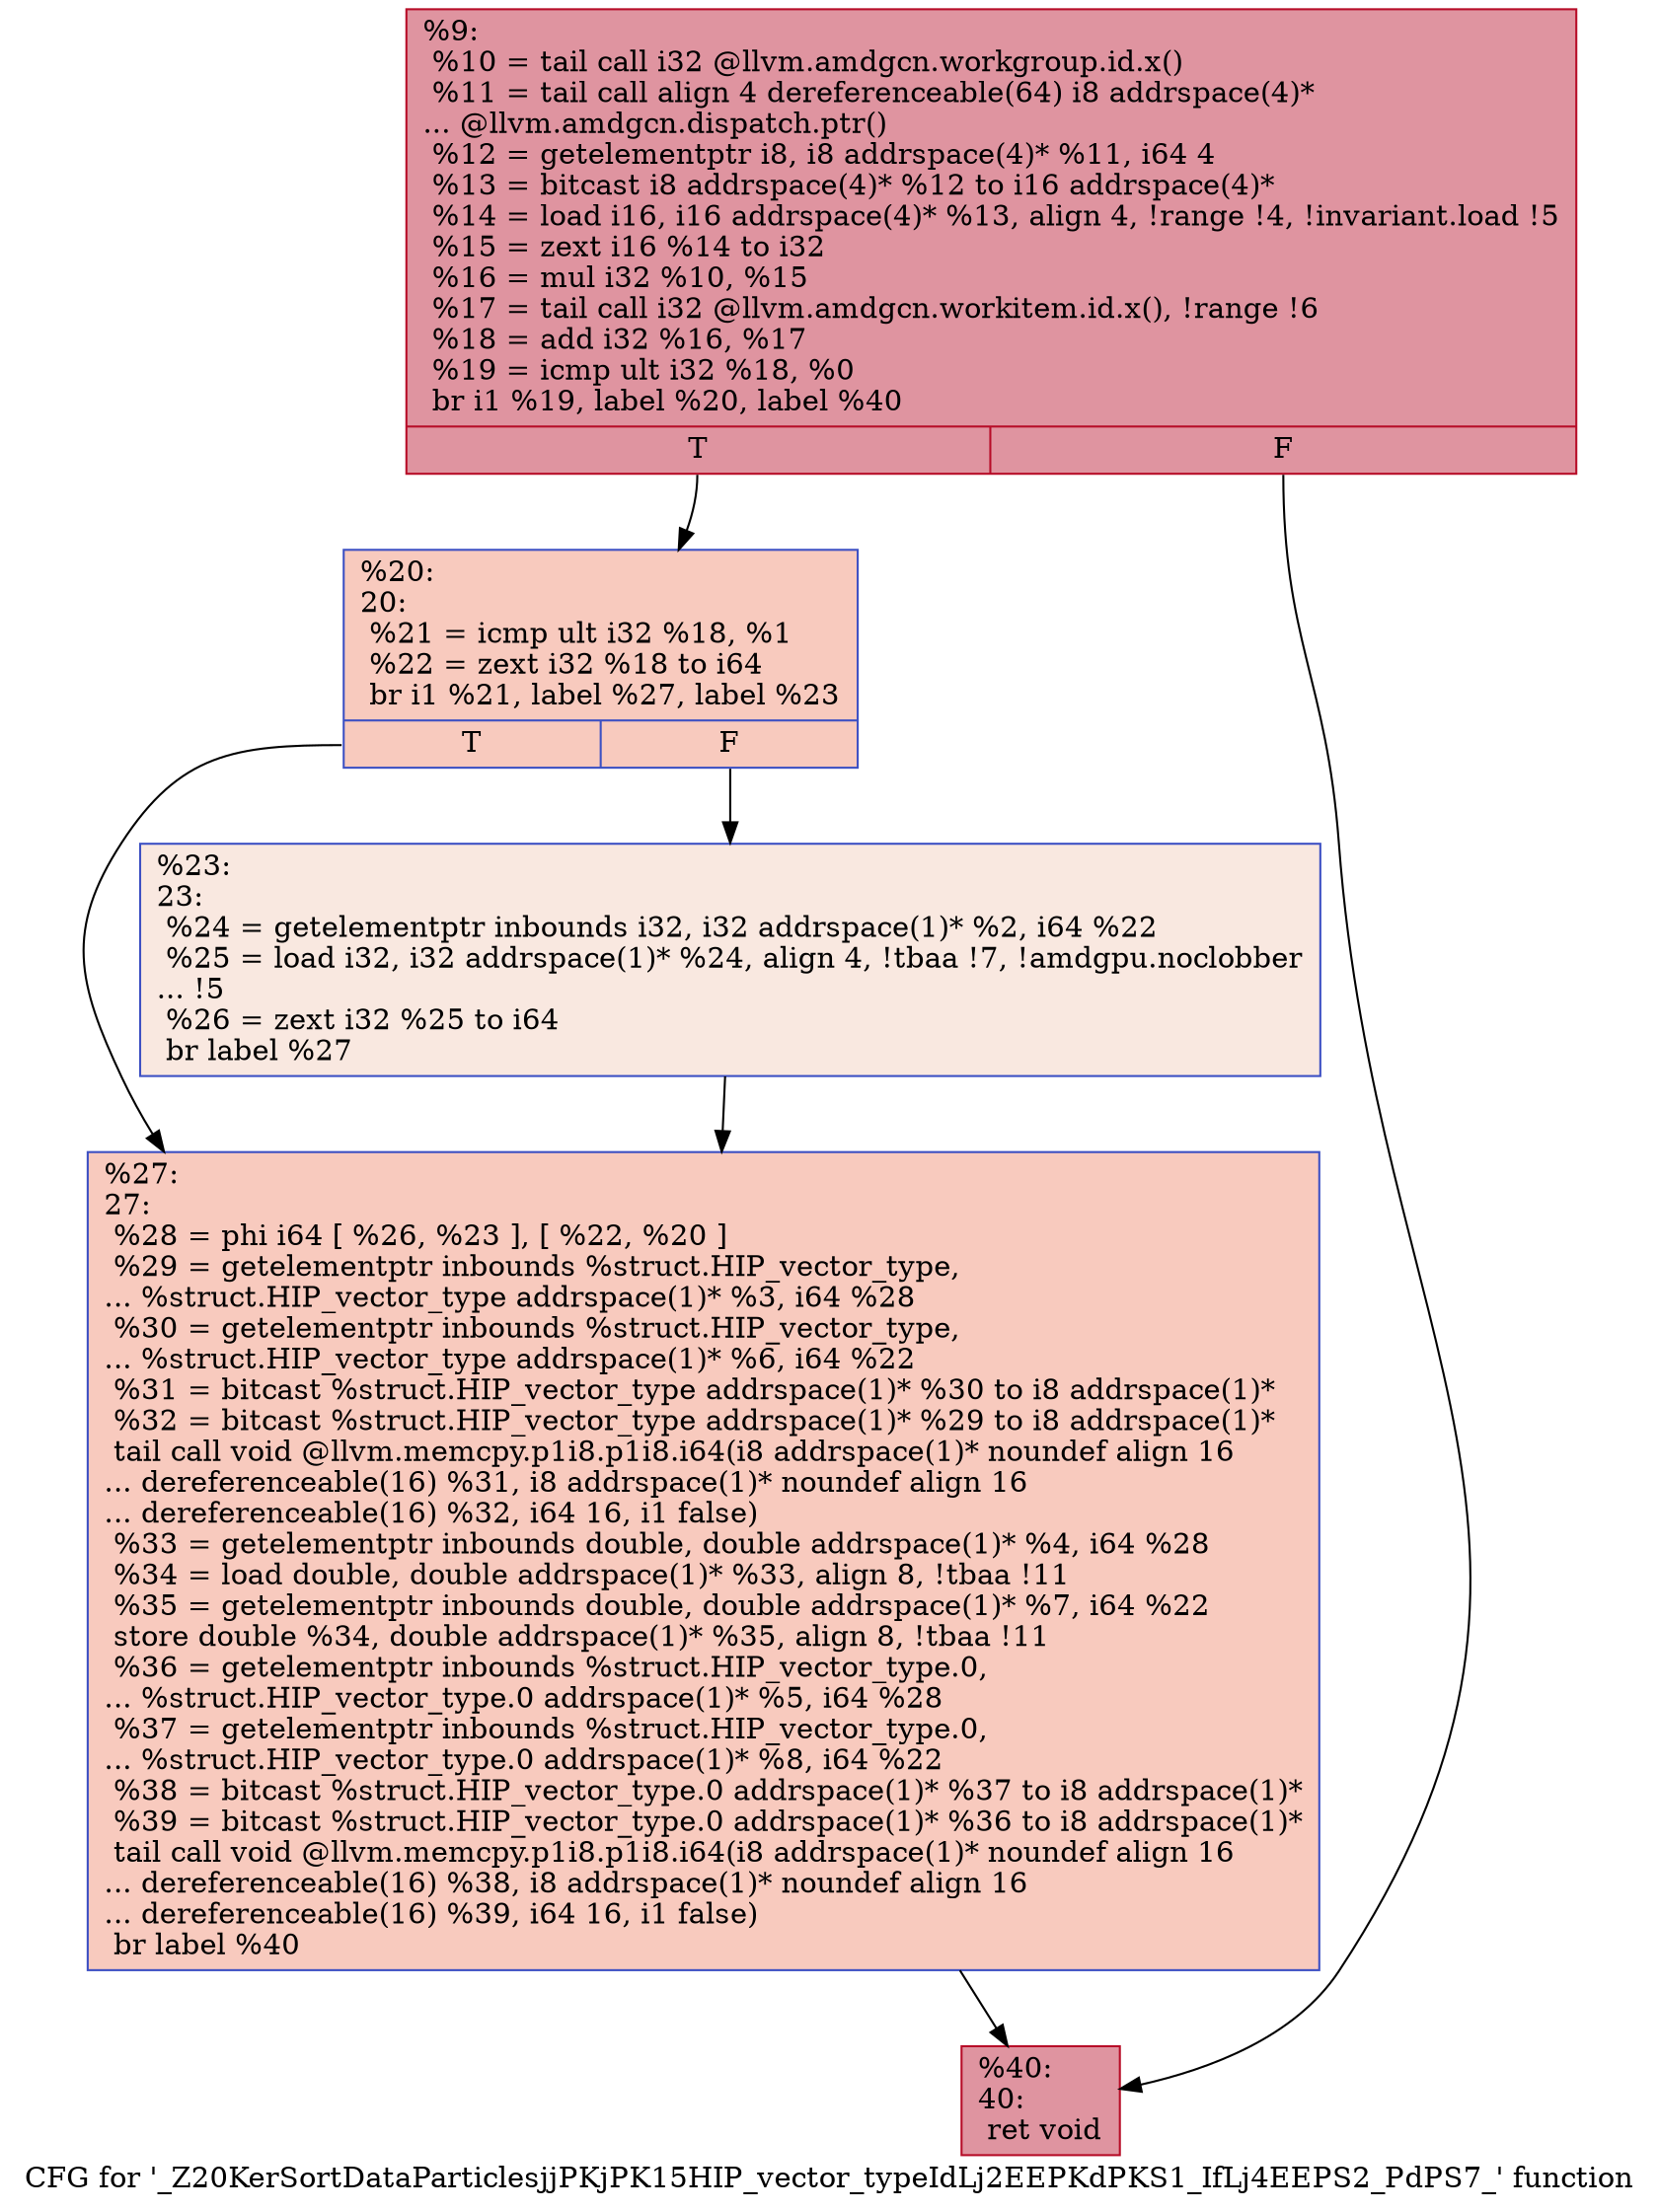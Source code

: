 digraph "CFG for '_Z20KerSortDataParticlesjjPKjPK15HIP_vector_typeIdLj2EEPKdPKS1_IfLj4EEPS2_PdPS7_' function" {
	label="CFG for '_Z20KerSortDataParticlesjjPKjPK15HIP_vector_typeIdLj2EEPKdPKS1_IfLj4EEPS2_PdPS7_' function";

	Node0x63d0a20 [shape=record,color="#b70d28ff", style=filled, fillcolor="#b70d2870",label="{%9:\l  %10 = tail call i32 @llvm.amdgcn.workgroup.id.x()\l  %11 = tail call align 4 dereferenceable(64) i8 addrspace(4)*\l... @llvm.amdgcn.dispatch.ptr()\l  %12 = getelementptr i8, i8 addrspace(4)* %11, i64 4\l  %13 = bitcast i8 addrspace(4)* %12 to i16 addrspace(4)*\l  %14 = load i16, i16 addrspace(4)* %13, align 4, !range !4, !invariant.load !5\l  %15 = zext i16 %14 to i32\l  %16 = mul i32 %10, %15\l  %17 = tail call i32 @llvm.amdgcn.workitem.id.x(), !range !6\l  %18 = add i32 %16, %17\l  %19 = icmp ult i32 %18, %0\l  br i1 %19, label %20, label %40\l|{<s0>T|<s1>F}}"];
	Node0x63d0a20:s0 -> Node0x63d3480;
	Node0x63d0a20:s1 -> Node0x63d3510;
	Node0x63d3480 [shape=record,color="#3d50c3ff", style=filled, fillcolor="#ef886b70",label="{%20:\l20:                                               \l  %21 = icmp ult i32 %18, %1\l  %22 = zext i32 %18 to i64\l  br i1 %21, label %27, label %23\l|{<s0>T|<s1>F}}"];
	Node0x63d3480:s0 -> Node0x63d3750;
	Node0x63d3480:s1 -> Node0x63d37a0;
	Node0x63d37a0 [shape=record,color="#3d50c3ff", style=filled, fillcolor="#f1ccb870",label="{%23:\l23:                                               \l  %24 = getelementptr inbounds i32, i32 addrspace(1)* %2, i64 %22\l  %25 = load i32, i32 addrspace(1)* %24, align 4, !tbaa !7, !amdgpu.noclobber\l... !5\l  %26 = zext i32 %25 to i64\l  br label %27\l}"];
	Node0x63d37a0 -> Node0x63d3750;
	Node0x63d3750 [shape=record,color="#3d50c3ff", style=filled, fillcolor="#ef886b70",label="{%27:\l27:                                               \l  %28 = phi i64 [ %26, %23 ], [ %22, %20 ]\l  %29 = getelementptr inbounds %struct.HIP_vector_type,\l... %struct.HIP_vector_type addrspace(1)* %3, i64 %28\l  %30 = getelementptr inbounds %struct.HIP_vector_type,\l... %struct.HIP_vector_type addrspace(1)* %6, i64 %22\l  %31 = bitcast %struct.HIP_vector_type addrspace(1)* %30 to i8 addrspace(1)*\l  %32 = bitcast %struct.HIP_vector_type addrspace(1)* %29 to i8 addrspace(1)*\l  tail call void @llvm.memcpy.p1i8.p1i8.i64(i8 addrspace(1)* noundef align 16\l... dereferenceable(16) %31, i8 addrspace(1)* noundef align 16\l... dereferenceable(16) %32, i64 16, i1 false)\l  %33 = getelementptr inbounds double, double addrspace(1)* %4, i64 %28\l  %34 = load double, double addrspace(1)* %33, align 8, !tbaa !11\l  %35 = getelementptr inbounds double, double addrspace(1)* %7, i64 %22\l  store double %34, double addrspace(1)* %35, align 8, !tbaa !11\l  %36 = getelementptr inbounds %struct.HIP_vector_type.0,\l... %struct.HIP_vector_type.0 addrspace(1)* %5, i64 %28\l  %37 = getelementptr inbounds %struct.HIP_vector_type.0,\l... %struct.HIP_vector_type.0 addrspace(1)* %8, i64 %22\l  %38 = bitcast %struct.HIP_vector_type.0 addrspace(1)* %37 to i8 addrspace(1)*\l  %39 = bitcast %struct.HIP_vector_type.0 addrspace(1)* %36 to i8 addrspace(1)*\l  tail call void @llvm.memcpy.p1i8.p1i8.i64(i8 addrspace(1)* noundef align 16\l... dereferenceable(16) %38, i8 addrspace(1)* noundef align 16\l... dereferenceable(16) %39, i64 16, i1 false)\l  br label %40\l}"];
	Node0x63d3750 -> Node0x63d3510;
	Node0x63d3510 [shape=record,color="#b70d28ff", style=filled, fillcolor="#b70d2870",label="{%40:\l40:                                               \l  ret void\l}"];
}
